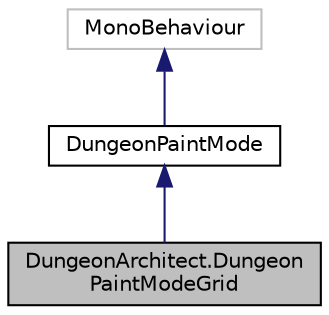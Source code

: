 digraph "DungeonArchitect.DungeonPaintModeGrid"
{
  edge [fontname="Helvetica",fontsize="10",labelfontname="Helvetica",labelfontsize="10"];
  node [fontname="Helvetica",fontsize="10",shape=record];
  Node1 [label="DungeonArchitect.Dungeon\lPaintModeGrid",height=0.2,width=0.4,color="black", fillcolor="grey75", style="filled", fontcolor="black"];
  Node2 -> Node1 [dir="back",color="midnightblue",fontsize="10",style="solid",fontname="Helvetica"];
  Node2 [label="DungeonPaintMode",height=0.2,width=0.4,color="black", fillcolor="white", style="filled",URL="$class_dungeon_architect_1_1_dungeon_paint_mode.html",tooltip="Manage the editor paint mode so you can paint the layout of you dungeon. You should implement your ow..."];
  Node3 -> Node2 [dir="back",color="midnightblue",fontsize="10",style="solid",fontname="Helvetica"];
  Node3 [label="MonoBehaviour",height=0.2,width=0.4,color="grey75", fillcolor="white", style="filled"];
}
